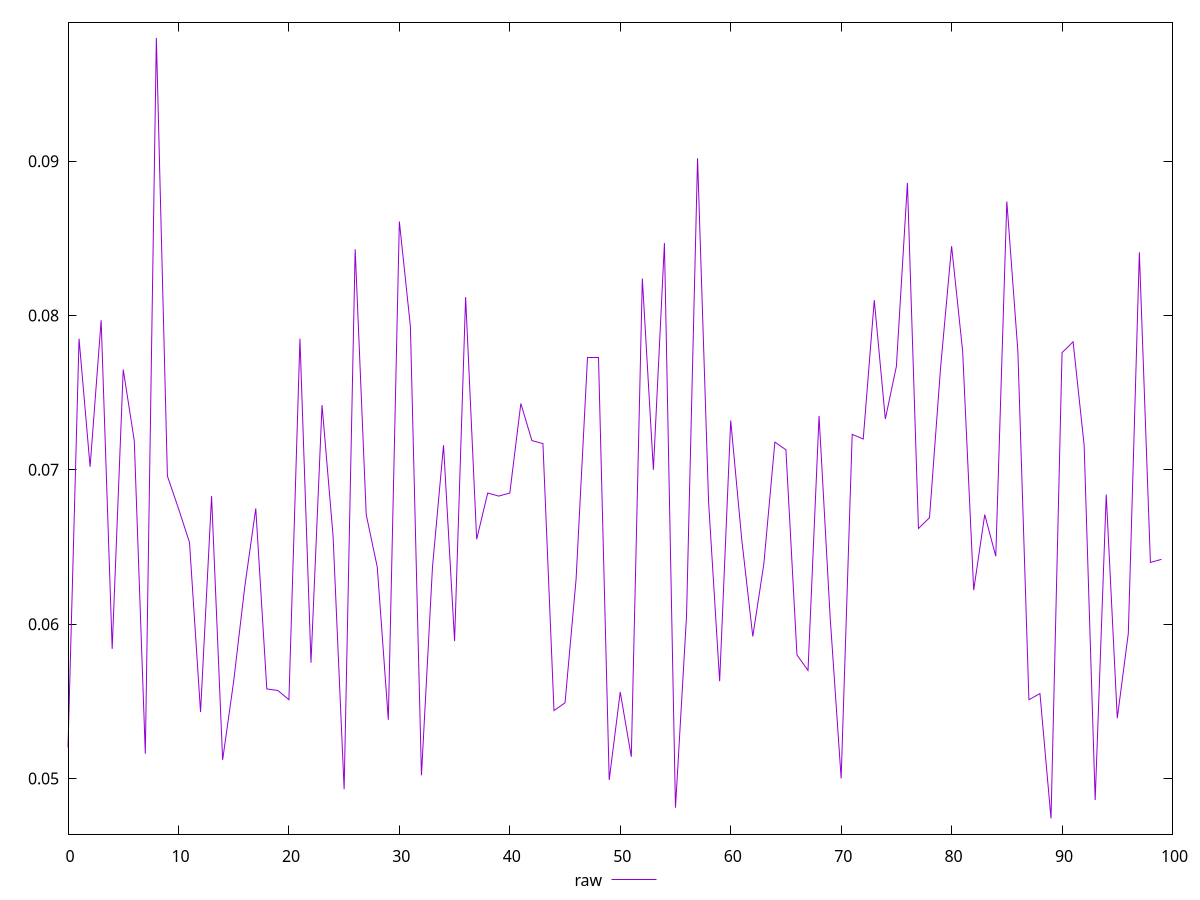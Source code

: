 reset
set terminal svg size 640, 490
set output "reprap/network-rtt/samples/pages+cached+noexternal+nocss/raw/values.svg"

$raw <<EOF
0 0.052
1 0.0785
2 0.0702
3 0.0797
4 0.058399999999999994
5 0.0765
6 0.07189999999999999
7 0.0516
8 0.09799999999999998
9 0.0696
10 0.0675
11 0.0653
12 0.0543
13 0.0683
14 0.051199999999999996
15 0.05629999999999999
16 0.0624
17 0.0675
18 0.055800000000000016
19 0.0557
20 0.0551
21 0.0785
22 0.057499999999999996
23 0.07419999999999999
24 0.0657
25 0.0493
26 0.08429999999999999
27 0.0671
28 0.0637
29 0.0538
30 0.0861
31 0.07930000000000001
32 0.0502
33 0.0637
34 0.0716
35 0.058899999999999994
36 0.0812
37 0.0655
38 0.0685
39 0.0683
40 0.0685
41 0.0743
42 0.07189999999999999
43 0.0717
44 0.054400000000000004
45 0.054900000000000004
46 0.0629
47 0.0773
48 0.0773
49 0.0499
50 0.055600000000000004
51 0.0514
52 0.0824
53 0.06999999999999999
54 0.0847
55 0.0481
56 0.0605
57 0.0902
58 0.0679
59 0.05629999999999999
60 0.0732
61 0.0655
62 0.059199999999999996
63 0.0639
64 0.07179999999999999
65 0.0713
66 0.057999999999999996
67 0.05699999999999999
68 0.0735
69 0.0605
70 0.049999999999999996
71 0.07229999999999999
72 0.072
73 0.081
74 0.07329999999999999
75 0.07669999999999999
76 0.0886
77 0.0662
78 0.0669
79 0.0766
80 0.0845
81 0.0777
82 0.062200000000000005
83 0.0671
84 0.0644
85 0.08739999999999999
86 0.0777
87 0.05510000000000001
88 0.05550000000000001
89 0.0474
90 0.07759999999999999
91 0.0783
92 0.0716
93 0.0486
94 0.0684
95 0.05389999999999999
96 0.059399999999999994
97 0.0841
98 0.064
99 0.0642
EOF

set key outside below
set yrange [0.046388:0.09901199999999998]

plot \
  $raw title "raw" with line, \


reset